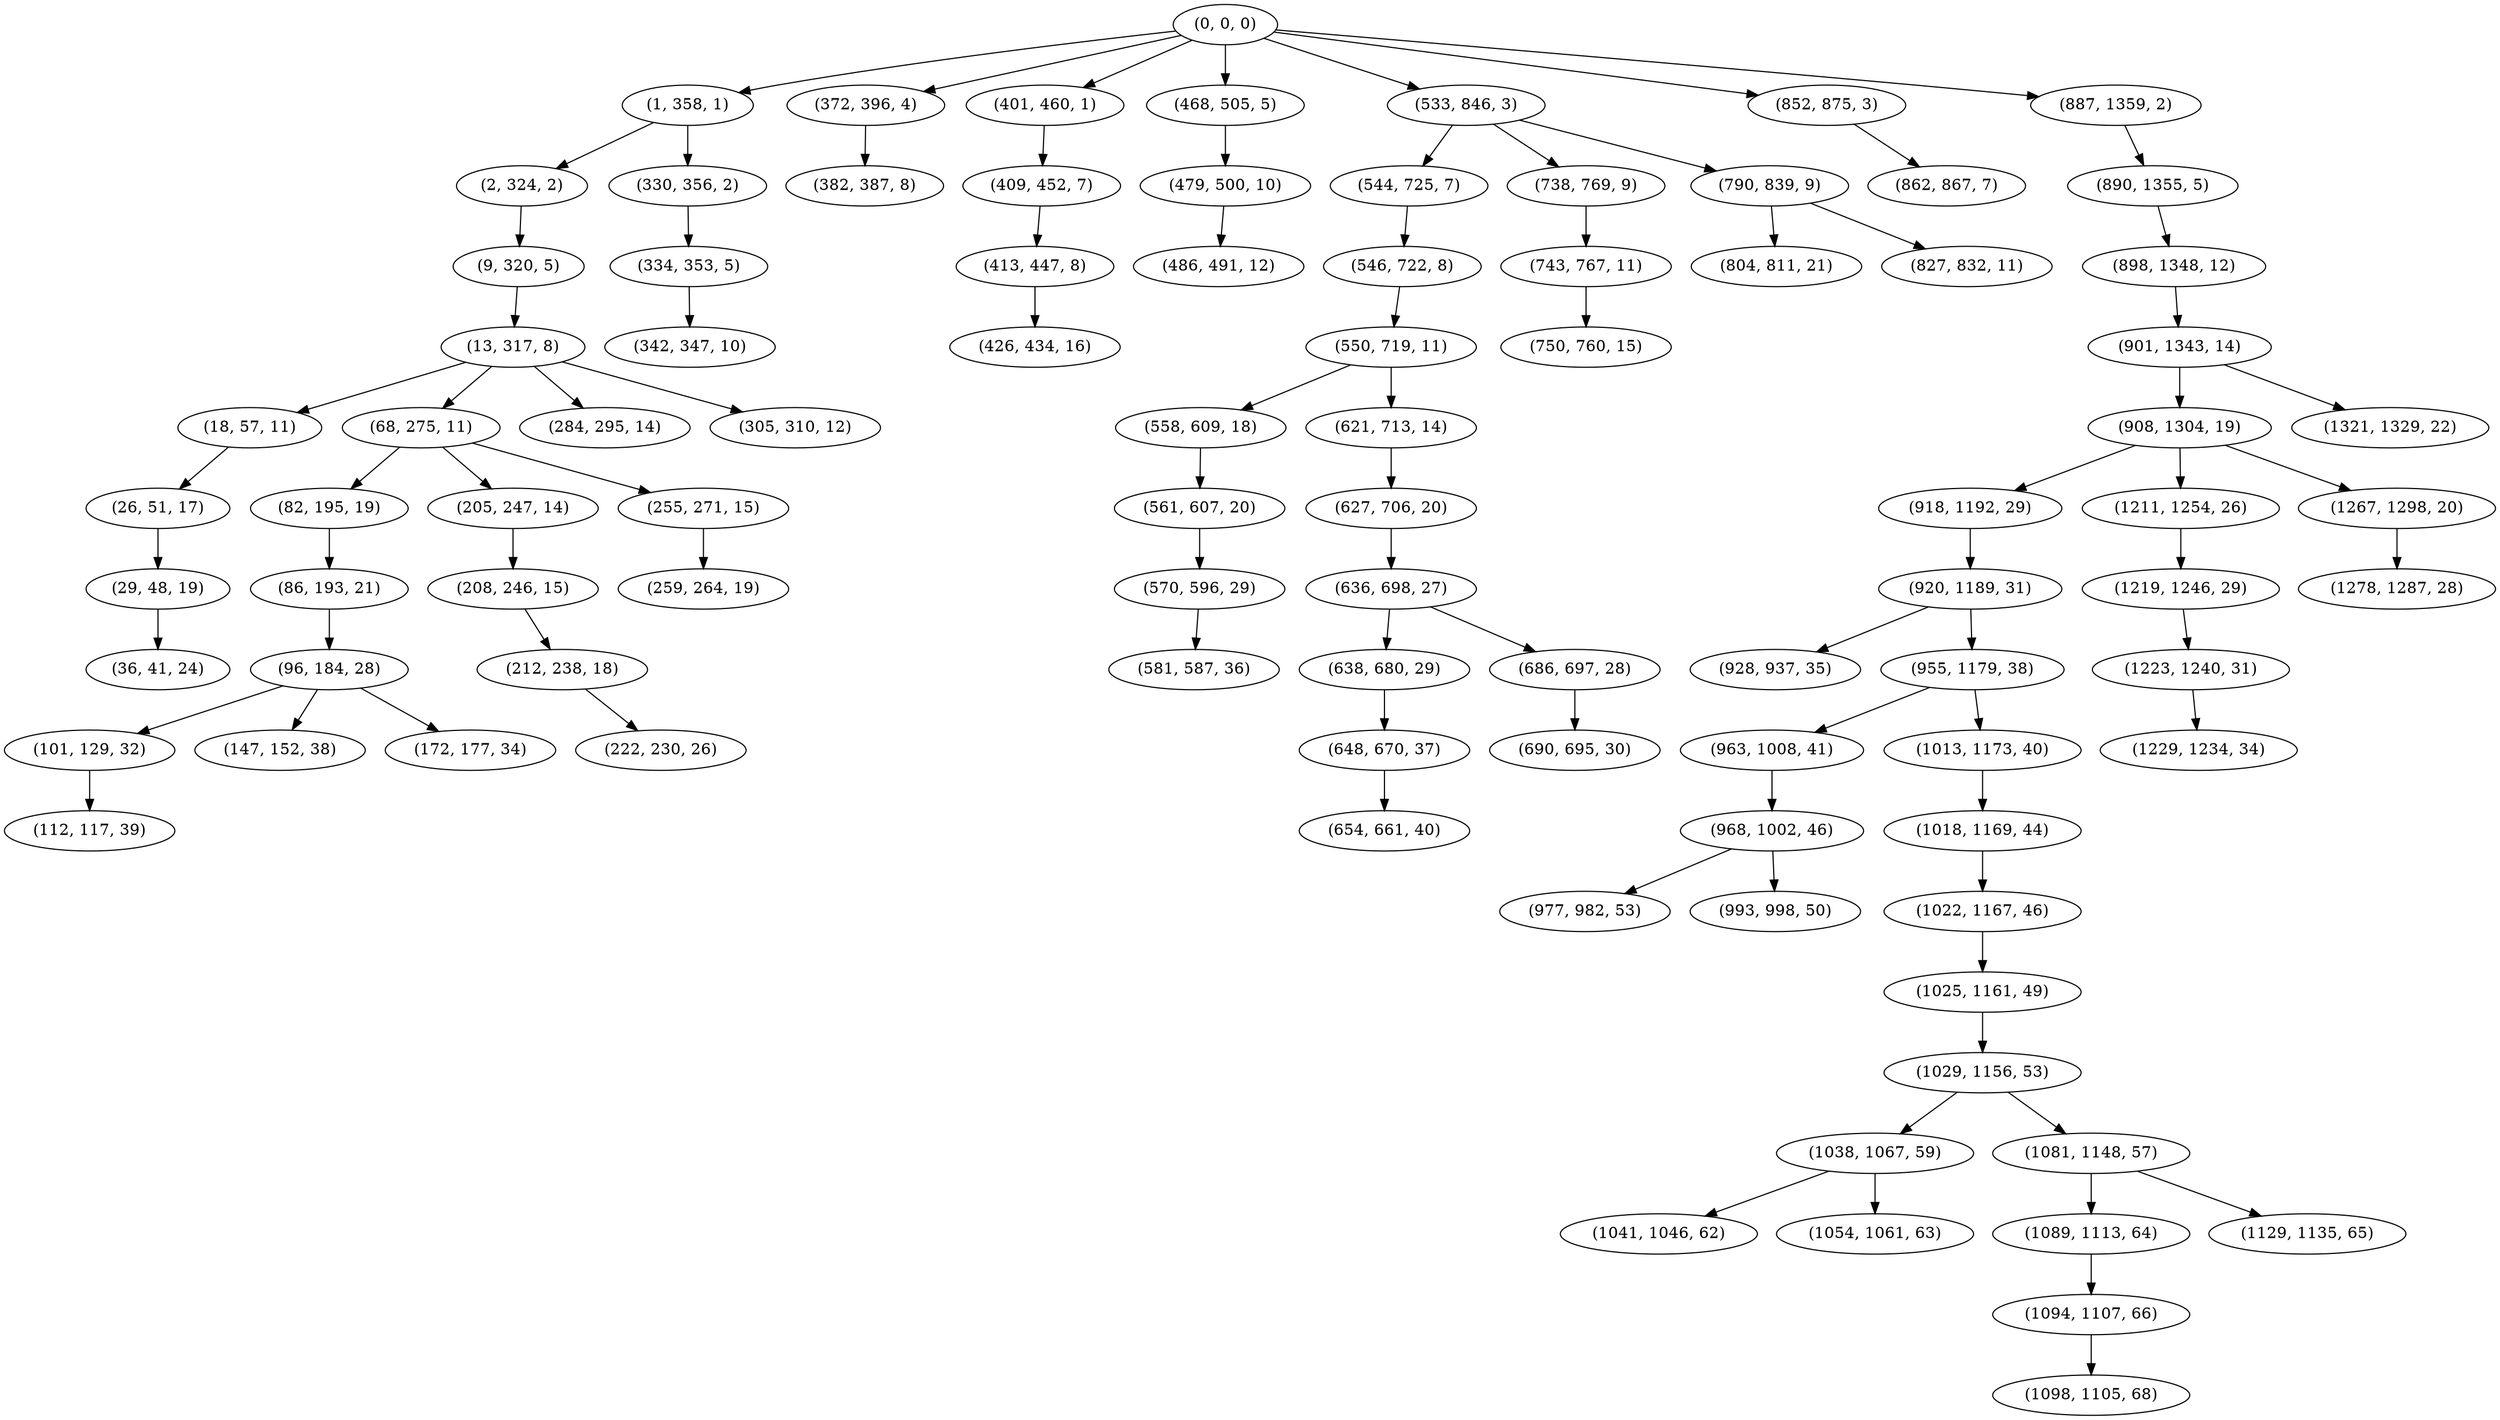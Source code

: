digraph tree {
    "(0, 0, 0)";
    "(1, 358, 1)";
    "(2, 324, 2)";
    "(9, 320, 5)";
    "(13, 317, 8)";
    "(18, 57, 11)";
    "(26, 51, 17)";
    "(29, 48, 19)";
    "(36, 41, 24)";
    "(68, 275, 11)";
    "(82, 195, 19)";
    "(86, 193, 21)";
    "(96, 184, 28)";
    "(101, 129, 32)";
    "(112, 117, 39)";
    "(147, 152, 38)";
    "(172, 177, 34)";
    "(205, 247, 14)";
    "(208, 246, 15)";
    "(212, 238, 18)";
    "(222, 230, 26)";
    "(255, 271, 15)";
    "(259, 264, 19)";
    "(284, 295, 14)";
    "(305, 310, 12)";
    "(330, 356, 2)";
    "(334, 353, 5)";
    "(342, 347, 10)";
    "(372, 396, 4)";
    "(382, 387, 8)";
    "(401, 460, 1)";
    "(409, 452, 7)";
    "(413, 447, 8)";
    "(426, 434, 16)";
    "(468, 505, 5)";
    "(479, 500, 10)";
    "(486, 491, 12)";
    "(533, 846, 3)";
    "(544, 725, 7)";
    "(546, 722, 8)";
    "(550, 719, 11)";
    "(558, 609, 18)";
    "(561, 607, 20)";
    "(570, 596, 29)";
    "(581, 587, 36)";
    "(621, 713, 14)";
    "(627, 706, 20)";
    "(636, 698, 27)";
    "(638, 680, 29)";
    "(648, 670, 37)";
    "(654, 661, 40)";
    "(686, 697, 28)";
    "(690, 695, 30)";
    "(738, 769, 9)";
    "(743, 767, 11)";
    "(750, 760, 15)";
    "(790, 839, 9)";
    "(804, 811, 21)";
    "(827, 832, 11)";
    "(852, 875, 3)";
    "(862, 867, 7)";
    "(887, 1359, 2)";
    "(890, 1355, 5)";
    "(898, 1348, 12)";
    "(901, 1343, 14)";
    "(908, 1304, 19)";
    "(918, 1192, 29)";
    "(920, 1189, 31)";
    "(928, 937, 35)";
    "(955, 1179, 38)";
    "(963, 1008, 41)";
    "(968, 1002, 46)";
    "(977, 982, 53)";
    "(993, 998, 50)";
    "(1013, 1173, 40)";
    "(1018, 1169, 44)";
    "(1022, 1167, 46)";
    "(1025, 1161, 49)";
    "(1029, 1156, 53)";
    "(1038, 1067, 59)";
    "(1041, 1046, 62)";
    "(1054, 1061, 63)";
    "(1081, 1148, 57)";
    "(1089, 1113, 64)";
    "(1094, 1107, 66)";
    "(1098, 1105, 68)";
    "(1129, 1135, 65)";
    "(1211, 1254, 26)";
    "(1219, 1246, 29)";
    "(1223, 1240, 31)";
    "(1229, 1234, 34)";
    "(1267, 1298, 20)";
    "(1278, 1287, 28)";
    "(1321, 1329, 22)";
    "(0, 0, 0)" -> "(1, 358, 1)";
    "(0, 0, 0)" -> "(372, 396, 4)";
    "(0, 0, 0)" -> "(401, 460, 1)";
    "(0, 0, 0)" -> "(468, 505, 5)";
    "(0, 0, 0)" -> "(533, 846, 3)";
    "(0, 0, 0)" -> "(852, 875, 3)";
    "(0, 0, 0)" -> "(887, 1359, 2)";
    "(1, 358, 1)" -> "(2, 324, 2)";
    "(1, 358, 1)" -> "(330, 356, 2)";
    "(2, 324, 2)" -> "(9, 320, 5)";
    "(9, 320, 5)" -> "(13, 317, 8)";
    "(13, 317, 8)" -> "(18, 57, 11)";
    "(13, 317, 8)" -> "(68, 275, 11)";
    "(13, 317, 8)" -> "(284, 295, 14)";
    "(13, 317, 8)" -> "(305, 310, 12)";
    "(18, 57, 11)" -> "(26, 51, 17)";
    "(26, 51, 17)" -> "(29, 48, 19)";
    "(29, 48, 19)" -> "(36, 41, 24)";
    "(68, 275, 11)" -> "(82, 195, 19)";
    "(68, 275, 11)" -> "(205, 247, 14)";
    "(68, 275, 11)" -> "(255, 271, 15)";
    "(82, 195, 19)" -> "(86, 193, 21)";
    "(86, 193, 21)" -> "(96, 184, 28)";
    "(96, 184, 28)" -> "(101, 129, 32)";
    "(96, 184, 28)" -> "(147, 152, 38)";
    "(96, 184, 28)" -> "(172, 177, 34)";
    "(101, 129, 32)" -> "(112, 117, 39)";
    "(205, 247, 14)" -> "(208, 246, 15)";
    "(208, 246, 15)" -> "(212, 238, 18)";
    "(212, 238, 18)" -> "(222, 230, 26)";
    "(255, 271, 15)" -> "(259, 264, 19)";
    "(330, 356, 2)" -> "(334, 353, 5)";
    "(334, 353, 5)" -> "(342, 347, 10)";
    "(372, 396, 4)" -> "(382, 387, 8)";
    "(401, 460, 1)" -> "(409, 452, 7)";
    "(409, 452, 7)" -> "(413, 447, 8)";
    "(413, 447, 8)" -> "(426, 434, 16)";
    "(468, 505, 5)" -> "(479, 500, 10)";
    "(479, 500, 10)" -> "(486, 491, 12)";
    "(533, 846, 3)" -> "(544, 725, 7)";
    "(533, 846, 3)" -> "(738, 769, 9)";
    "(533, 846, 3)" -> "(790, 839, 9)";
    "(544, 725, 7)" -> "(546, 722, 8)";
    "(546, 722, 8)" -> "(550, 719, 11)";
    "(550, 719, 11)" -> "(558, 609, 18)";
    "(550, 719, 11)" -> "(621, 713, 14)";
    "(558, 609, 18)" -> "(561, 607, 20)";
    "(561, 607, 20)" -> "(570, 596, 29)";
    "(570, 596, 29)" -> "(581, 587, 36)";
    "(621, 713, 14)" -> "(627, 706, 20)";
    "(627, 706, 20)" -> "(636, 698, 27)";
    "(636, 698, 27)" -> "(638, 680, 29)";
    "(636, 698, 27)" -> "(686, 697, 28)";
    "(638, 680, 29)" -> "(648, 670, 37)";
    "(648, 670, 37)" -> "(654, 661, 40)";
    "(686, 697, 28)" -> "(690, 695, 30)";
    "(738, 769, 9)" -> "(743, 767, 11)";
    "(743, 767, 11)" -> "(750, 760, 15)";
    "(790, 839, 9)" -> "(804, 811, 21)";
    "(790, 839, 9)" -> "(827, 832, 11)";
    "(852, 875, 3)" -> "(862, 867, 7)";
    "(887, 1359, 2)" -> "(890, 1355, 5)";
    "(890, 1355, 5)" -> "(898, 1348, 12)";
    "(898, 1348, 12)" -> "(901, 1343, 14)";
    "(901, 1343, 14)" -> "(908, 1304, 19)";
    "(901, 1343, 14)" -> "(1321, 1329, 22)";
    "(908, 1304, 19)" -> "(918, 1192, 29)";
    "(908, 1304, 19)" -> "(1211, 1254, 26)";
    "(908, 1304, 19)" -> "(1267, 1298, 20)";
    "(918, 1192, 29)" -> "(920, 1189, 31)";
    "(920, 1189, 31)" -> "(928, 937, 35)";
    "(920, 1189, 31)" -> "(955, 1179, 38)";
    "(955, 1179, 38)" -> "(963, 1008, 41)";
    "(955, 1179, 38)" -> "(1013, 1173, 40)";
    "(963, 1008, 41)" -> "(968, 1002, 46)";
    "(968, 1002, 46)" -> "(977, 982, 53)";
    "(968, 1002, 46)" -> "(993, 998, 50)";
    "(1013, 1173, 40)" -> "(1018, 1169, 44)";
    "(1018, 1169, 44)" -> "(1022, 1167, 46)";
    "(1022, 1167, 46)" -> "(1025, 1161, 49)";
    "(1025, 1161, 49)" -> "(1029, 1156, 53)";
    "(1029, 1156, 53)" -> "(1038, 1067, 59)";
    "(1029, 1156, 53)" -> "(1081, 1148, 57)";
    "(1038, 1067, 59)" -> "(1041, 1046, 62)";
    "(1038, 1067, 59)" -> "(1054, 1061, 63)";
    "(1081, 1148, 57)" -> "(1089, 1113, 64)";
    "(1081, 1148, 57)" -> "(1129, 1135, 65)";
    "(1089, 1113, 64)" -> "(1094, 1107, 66)";
    "(1094, 1107, 66)" -> "(1098, 1105, 68)";
    "(1211, 1254, 26)" -> "(1219, 1246, 29)";
    "(1219, 1246, 29)" -> "(1223, 1240, 31)";
    "(1223, 1240, 31)" -> "(1229, 1234, 34)";
    "(1267, 1298, 20)" -> "(1278, 1287, 28)";
}
